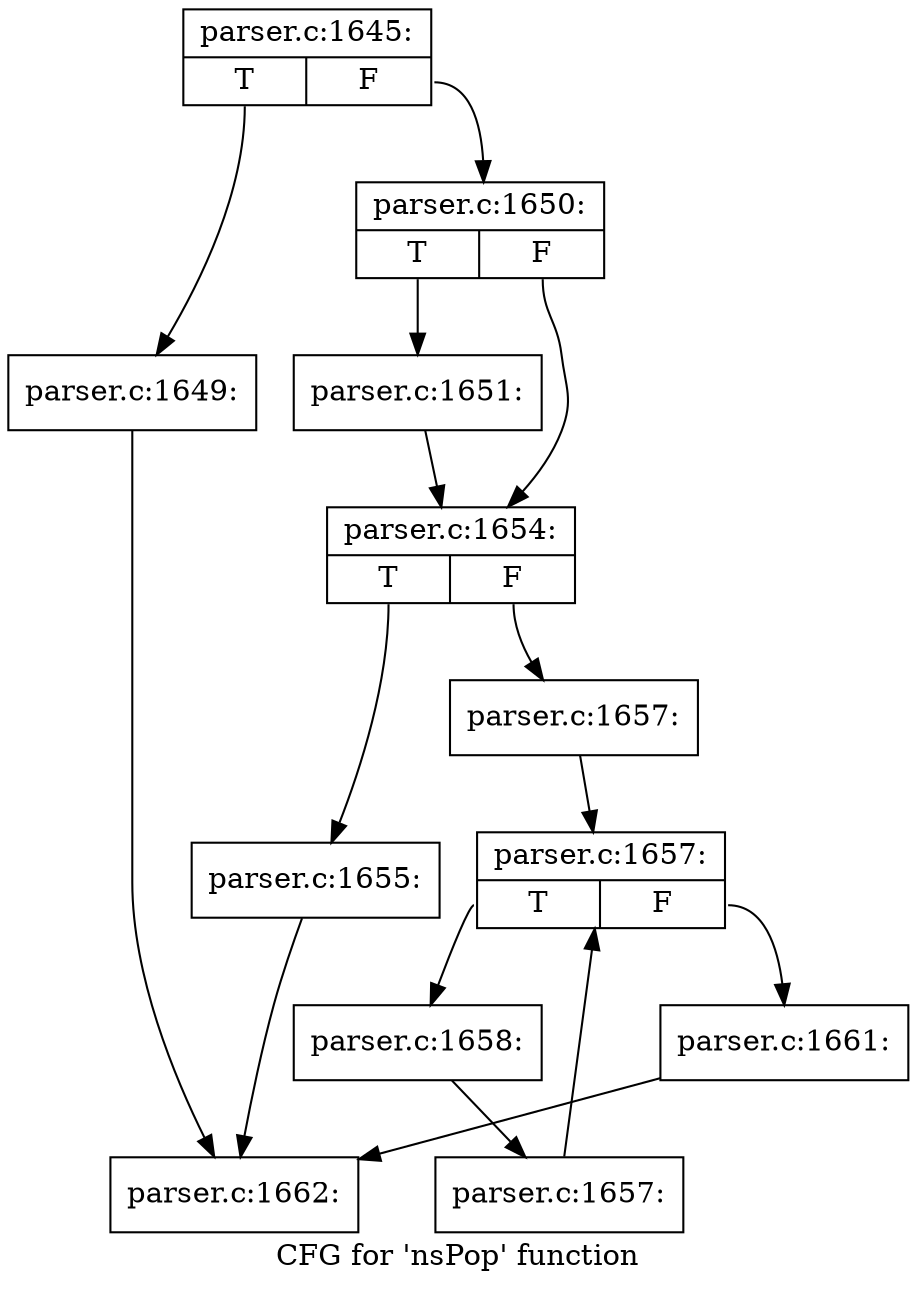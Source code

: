 digraph "CFG for 'nsPop' function" {
	label="CFG for 'nsPop' function";

	Node0x55d73c1fb0d0 [shape=record,label="{parser.c:1645:|{<s0>T|<s1>F}}"];
	Node0x55d73c1fb0d0:s0 -> Node0x55d73c1fe860;
	Node0x55d73c1fb0d0:s1 -> Node0x55d73c1fe8b0;
	Node0x55d73c1fe860 [shape=record,label="{parser.c:1649:}"];
	Node0x55d73c1fe860 -> Node0x55d73c1fb120;
	Node0x55d73c1fe8b0 [shape=record,label="{parser.c:1650:|{<s0>T|<s1>F}}"];
	Node0x55d73c1fe8b0:s0 -> Node0x55d73c1fedd0;
	Node0x55d73c1fe8b0:s1 -> Node0x55d73c1fee20;
	Node0x55d73c1fedd0 [shape=record,label="{parser.c:1651:}"];
	Node0x55d73c1fedd0 -> Node0x55d73c1fee20;
	Node0x55d73c1fee20 [shape=record,label="{parser.c:1654:|{<s0>T|<s1>F}}"];
	Node0x55d73c1fee20:s0 -> Node0x55d73c1ff9a0;
	Node0x55d73c1fee20:s1 -> Node0x55d73c1ff9f0;
	Node0x55d73c1ff9a0 [shape=record,label="{parser.c:1655:}"];
	Node0x55d73c1ff9a0 -> Node0x55d73c1fb120;
	Node0x55d73c1ff9f0 [shape=record,label="{parser.c:1657:}"];
	Node0x55d73c1ff9f0 -> Node0x55d73c2000e0;
	Node0x55d73c2000e0 [shape=record,label="{parser.c:1657:|{<s0>T|<s1>F}}"];
	Node0x55d73c2000e0:s0 -> Node0x55d73c2003c0;
	Node0x55d73c2000e0:s1 -> Node0x55d73c1fff40;
	Node0x55d73c2003c0 [shape=record,label="{parser.c:1658:}"];
	Node0x55d73c2003c0 -> Node0x55d73c200330;
	Node0x55d73c200330 [shape=record,label="{parser.c:1657:}"];
	Node0x55d73c200330 -> Node0x55d73c2000e0;
	Node0x55d73c1fff40 [shape=record,label="{parser.c:1661:}"];
	Node0x55d73c1fff40 -> Node0x55d73c1fb120;
	Node0x55d73c1fb120 [shape=record,label="{parser.c:1662:}"];
}
